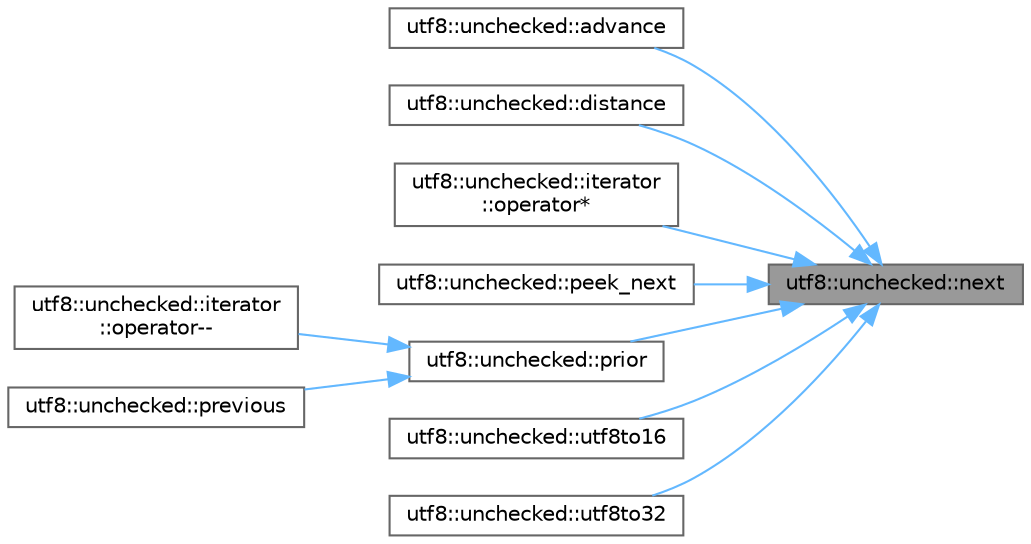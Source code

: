 digraph "utf8::unchecked::next"
{
 // INTERACTIVE_SVG=YES
 // LATEX_PDF_SIZE
  bgcolor="transparent";
  edge [fontname=Helvetica,fontsize=10,labelfontname=Helvetica,labelfontsize=10];
  node [fontname=Helvetica,fontsize=10,shape=box,height=0.2,width=0.4];
  rankdir="RL";
  Node1 [label="utf8::unchecked::next",height=0.2,width=0.4,color="gray40", fillcolor="grey60", style="filled", fontcolor="black",tooltip=" "];
  Node1 -> Node2 [dir="back",color="steelblue1",style="solid"];
  Node2 [label="utf8::unchecked::advance",height=0.2,width=0.4,color="grey40", fillcolor="white", style="filled",URL="$namespaceutf8_1_1unchecked.html#a66ea3b93a81a8f961e7a1700d13efc57",tooltip=" "];
  Node1 -> Node3 [dir="back",color="steelblue1",style="solid"];
  Node3 [label="utf8::unchecked::distance",height=0.2,width=0.4,color="grey40", fillcolor="white", style="filled",URL="$namespaceutf8_1_1unchecked.html#a033fb7223533ef6d9c92ae7c38f57138",tooltip=" "];
  Node1 -> Node4 [dir="back",color="steelblue1",style="solid"];
  Node4 [label="utf8::unchecked::iterator\l::operator*",height=0.2,width=0.4,color="grey40", fillcolor="white", style="filled",URL="$classutf8_1_1unchecked_1_1iterator.html#a150ab57c3546d067d49214af4d317e97",tooltip=" "];
  Node1 -> Node5 [dir="back",color="steelblue1",style="solid"];
  Node5 [label="utf8::unchecked::peek_next",height=0.2,width=0.4,color="grey40", fillcolor="white", style="filled",URL="$namespaceutf8_1_1unchecked.html#aaf5ddbe24f8dbb83390e2d33d75b9ea1",tooltip=" "];
  Node1 -> Node6 [dir="back",color="steelblue1",style="solid"];
  Node6 [label="utf8::unchecked::prior",height=0.2,width=0.4,color="grey40", fillcolor="white", style="filled",URL="$namespaceutf8_1_1unchecked.html#ad2c0e4b9693713ac18ee543e214b3ef9",tooltip=" "];
  Node6 -> Node7 [dir="back",color="steelblue1",style="solid"];
  Node7 [label="utf8::unchecked::iterator\l::operator--",height=0.2,width=0.4,color="grey40", fillcolor="white", style="filled",URL="$classutf8_1_1unchecked_1_1iterator.html#a4de90515d79c3c55fe172e6e1d5c07cd",tooltip=" "];
  Node6 -> Node8 [dir="back",color="steelblue1",style="solid"];
  Node8 [label="utf8::unchecked::previous",height=0.2,width=0.4,color="grey40", fillcolor="white", style="filled",URL="$namespaceutf8_1_1unchecked.html#a454cdd8f6b6771bd0425be1ccd94f788",tooltip=" "];
  Node1 -> Node9 [dir="back",color="steelblue1",style="solid"];
  Node9 [label="utf8::unchecked::utf8to16",height=0.2,width=0.4,color="grey40", fillcolor="white", style="filled",URL="$namespaceutf8_1_1unchecked.html#ae323b9faa6a47cb8d0aeaea44c1787eb",tooltip=" "];
  Node1 -> Node10 [dir="back",color="steelblue1",style="solid"];
  Node10 [label="utf8::unchecked::utf8to32",height=0.2,width=0.4,color="grey40", fillcolor="white", style="filled",URL="$namespaceutf8_1_1unchecked.html#aa4b554922a06a7487118982ff41da590",tooltip=" "];
}
